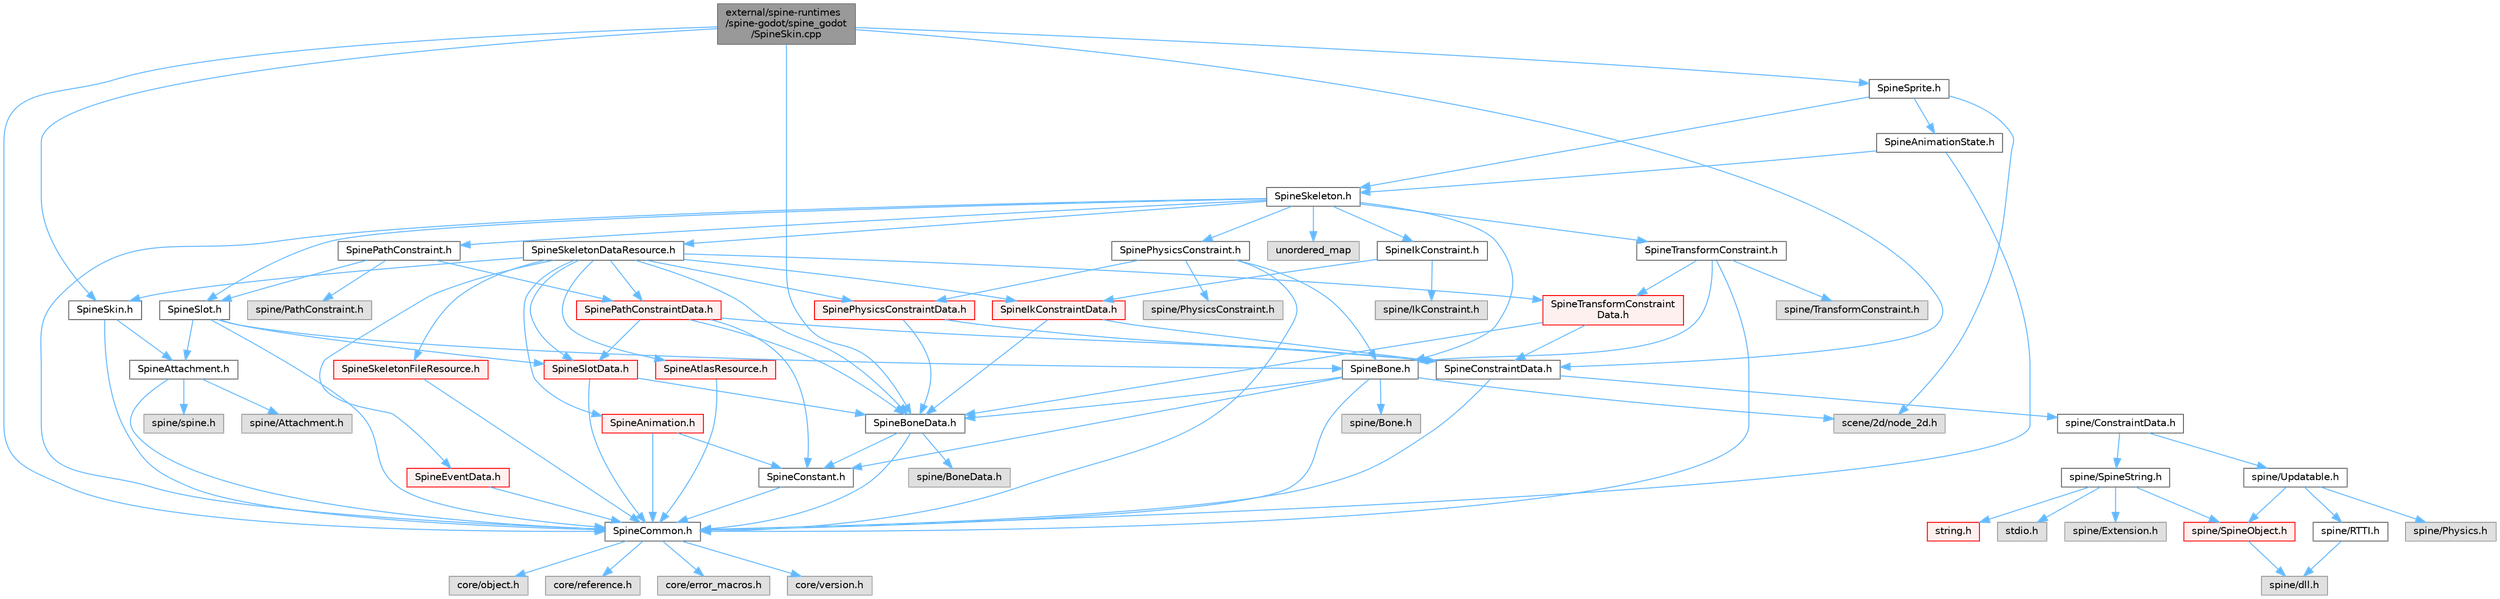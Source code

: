 digraph "external/spine-runtimes/spine-godot/spine_godot/SpineSkin.cpp"
{
 // LATEX_PDF_SIZE
  bgcolor="transparent";
  edge [fontname=Helvetica,fontsize=10,labelfontname=Helvetica,labelfontsize=10];
  node [fontname=Helvetica,fontsize=10,shape=box,height=0.2,width=0.4];
  Node1 [id="Node000001",label="external/spine-runtimes\l/spine-godot/spine_godot\l/SpineSkin.cpp",height=0.2,width=0.4,color="gray40", fillcolor="grey60", style="filled", fontcolor="black",tooltip=" "];
  Node1 -> Node2 [id="edge1_Node000001_Node000002",color="steelblue1",style="solid",tooltip=" "];
  Node2 [id="Node000002",label="SpineSkin.h",height=0.2,width=0.4,color="grey40", fillcolor="white", style="filled",URL="$_spine_skin_8h.html",tooltip=" "];
  Node2 -> Node3 [id="edge2_Node000002_Node000003",color="steelblue1",style="solid",tooltip=" "];
  Node3 [id="Node000003",label="SpineCommon.h",height=0.2,width=0.4,color="grey40", fillcolor="white", style="filled",URL="$_spine_common_8h.html",tooltip=" "];
  Node3 -> Node4 [id="edge3_Node000003_Node000004",color="steelblue1",style="solid",tooltip=" "];
  Node4 [id="Node000004",label="core/version.h",height=0.2,width=0.4,color="grey60", fillcolor="#E0E0E0", style="filled",tooltip=" "];
  Node3 -> Node5 [id="edge4_Node000003_Node000005",color="steelblue1",style="solid",tooltip=" "];
  Node5 [id="Node000005",label="core/object.h",height=0.2,width=0.4,color="grey60", fillcolor="#E0E0E0", style="filled",tooltip=" "];
  Node3 -> Node6 [id="edge5_Node000003_Node000006",color="steelblue1",style="solid",tooltip=" "];
  Node6 [id="Node000006",label="core/reference.h",height=0.2,width=0.4,color="grey60", fillcolor="#E0E0E0", style="filled",tooltip=" "];
  Node3 -> Node7 [id="edge6_Node000003_Node000007",color="steelblue1",style="solid",tooltip=" "];
  Node7 [id="Node000007",label="core/error_macros.h",height=0.2,width=0.4,color="grey60", fillcolor="#E0E0E0", style="filled",tooltip=" "];
  Node2 -> Node8 [id="edge7_Node000002_Node000008",color="steelblue1",style="solid",tooltip=" "];
  Node8 [id="Node000008",label="SpineAttachment.h",height=0.2,width=0.4,color="grey40", fillcolor="white", style="filled",URL="$_spine_attachment_8h.html",tooltip=" "];
  Node8 -> Node3 [id="edge8_Node000008_Node000003",color="steelblue1",style="solid",tooltip=" "];
  Node8 -> Node9 [id="edge9_Node000008_Node000009",color="steelblue1",style="solid",tooltip=" "];
  Node9 [id="Node000009",label="spine/Attachment.h",height=0.2,width=0.4,color="grey60", fillcolor="#E0E0E0", style="filled",tooltip=" "];
  Node8 -> Node10 [id="edge10_Node000008_Node000010",color="steelblue1",style="solid",tooltip=" "];
  Node10 [id="Node000010",label="spine/spine.h",height=0.2,width=0.4,color="grey60", fillcolor="#E0E0E0", style="filled",tooltip=" "];
  Node1 -> Node11 [id="edge11_Node000001_Node000011",color="steelblue1",style="solid",tooltip=" "];
  Node11 [id="Node000011",label="SpineBoneData.h",height=0.2,width=0.4,color="grey40", fillcolor="white", style="filled",URL="$_spine_bone_data_8h.html",tooltip=" "];
  Node11 -> Node3 [id="edge12_Node000011_Node000003",color="steelblue1",style="solid",tooltip=" "];
  Node11 -> Node12 [id="edge13_Node000011_Node000012",color="steelblue1",style="solid",tooltip=" "];
  Node12 [id="Node000012",label="SpineConstant.h",height=0.2,width=0.4,color="grey40", fillcolor="white", style="filled",URL="$_spine_constant_8h.html",tooltip=" "];
  Node12 -> Node3 [id="edge14_Node000012_Node000003",color="steelblue1",style="solid",tooltip=" "];
  Node11 -> Node13 [id="edge15_Node000011_Node000013",color="steelblue1",style="solid",tooltip=" "];
  Node13 [id="Node000013",label="spine/BoneData.h",height=0.2,width=0.4,color="grey60", fillcolor="#E0E0E0", style="filled",tooltip=" "];
  Node1 -> Node14 [id="edge16_Node000001_Node000014",color="steelblue1",style="solid",tooltip=" "];
  Node14 [id="Node000014",label="SpineConstraintData.h",height=0.2,width=0.4,color="grey40", fillcolor="white", style="filled",URL="$_spine_constraint_data_8h.html",tooltip=" "];
  Node14 -> Node3 [id="edge17_Node000014_Node000003",color="steelblue1",style="solid",tooltip=" "];
  Node14 -> Node15 [id="edge18_Node000014_Node000015",color="steelblue1",style="solid",tooltip=" "];
  Node15 [id="Node000015",label="spine/ConstraintData.h",height=0.2,width=0.4,color="grey40", fillcolor="white", style="filled",URL="$_constraint_data_8h.html",tooltip=" "];
  Node15 -> Node16 [id="edge19_Node000015_Node000016",color="steelblue1",style="solid",tooltip=" "];
  Node16 [id="Node000016",label="spine/Updatable.h",height=0.2,width=0.4,color="grey40", fillcolor="white", style="filled",URL="$_updatable_8h.html",tooltip=" "];
  Node16 -> Node17 [id="edge20_Node000016_Node000017",color="steelblue1",style="solid",tooltip=" "];
  Node17 [id="Node000017",label="spine/RTTI.h",height=0.2,width=0.4,color="grey40", fillcolor="white", style="filled",URL="$_r_t_t_i_8h.html",tooltip=" "];
  Node17 -> Node18 [id="edge21_Node000017_Node000018",color="steelblue1",style="solid",tooltip=" "];
  Node18 [id="Node000018",label="spine/dll.h",height=0.2,width=0.4,color="grey60", fillcolor="#E0E0E0", style="filled",tooltip=" "];
  Node16 -> Node19 [id="edge22_Node000016_Node000019",color="steelblue1",style="solid",tooltip=" "];
  Node19 [id="Node000019",label="spine/SpineObject.h",height=0.2,width=0.4,color="red", fillcolor="#FFF0F0", style="filled",URL="$_spine_object_8h.html",tooltip=" "];
  Node19 -> Node18 [id="edge23_Node000019_Node000018",color="steelblue1",style="solid",tooltip=" "];
  Node16 -> Node22 [id="edge24_Node000016_Node000022",color="steelblue1",style="solid",tooltip=" "];
  Node22 [id="Node000022",label="spine/Physics.h",height=0.2,width=0.4,color="grey60", fillcolor="#E0E0E0", style="filled",tooltip=" "];
  Node15 -> Node23 [id="edge25_Node000015_Node000023",color="steelblue1",style="solid",tooltip=" "];
  Node23 [id="Node000023",label="spine/SpineString.h",height=0.2,width=0.4,color="grey40", fillcolor="white", style="filled",URL="$_spine_string_8h.html",tooltip=" "];
  Node23 -> Node19 [id="edge26_Node000023_Node000019",color="steelblue1",style="solid",tooltip=" "];
  Node23 -> Node24 [id="edge27_Node000023_Node000024",color="steelblue1",style="solid",tooltip=" "];
  Node24 [id="Node000024",label="spine/Extension.h",height=0.2,width=0.4,color="grey60", fillcolor="#E0E0E0", style="filled",tooltip=" "];
  Node23 -> Node25 [id="edge28_Node000023_Node000025",color="steelblue1",style="solid",tooltip=" "];
  Node25 [id="Node000025",label="string.h",height=0.2,width=0.4,color="red", fillcolor="#FFF0F0", style="filled",URL="$string_8h.html",tooltip=" "];
  Node23 -> Node172 [id="edge29_Node000023_Node000172",color="steelblue1",style="solid",tooltip=" "];
  Node172 [id="Node000172",label="stdio.h",height=0.2,width=0.4,color="grey60", fillcolor="#E0E0E0", style="filled",tooltip=" "];
  Node1 -> Node3 [id="edge30_Node000001_Node000003",color="steelblue1",style="solid",tooltip=" "];
  Node1 -> Node173 [id="edge31_Node000001_Node000173",color="steelblue1",style="solid",tooltip=" "];
  Node173 [id="Node000173",label="SpineSprite.h",height=0.2,width=0.4,color="grey40", fillcolor="white", style="filled",URL="$_spine_sprite_8h.html",tooltip=" "];
  Node173 -> Node174 [id="edge32_Node000173_Node000174",color="steelblue1",style="solid",tooltip=" "];
  Node174 [id="Node000174",label="SpineSkeleton.h",height=0.2,width=0.4,color="grey40", fillcolor="white", style="filled",URL="$_spine_skeleton_8h.html",tooltip=" "];
  Node174 -> Node3 [id="edge33_Node000174_Node000003",color="steelblue1",style="solid",tooltip=" "];
  Node174 -> Node175 [id="edge34_Node000174_Node000175",color="steelblue1",style="solid",tooltip=" "];
  Node175 [id="Node000175",label="SpineSkeletonDataResource.h",height=0.2,width=0.4,color="grey40", fillcolor="white", style="filled",URL="$_spine_skeleton_data_resource_8h.html",tooltip=" "];
  Node175 -> Node176 [id="edge35_Node000175_Node000176",color="steelblue1",style="solid",tooltip=" "];
  Node176 [id="Node000176",label="SpineAnimation.h",height=0.2,width=0.4,color="red", fillcolor="#FFF0F0", style="filled",URL="$_spine_animation_8h.html",tooltip=" "];
  Node176 -> Node3 [id="edge36_Node000176_Node000003",color="steelblue1",style="solid",tooltip=" "];
  Node176 -> Node12 [id="edge37_Node000176_Node000012",color="steelblue1",style="solid",tooltip=" "];
  Node175 -> Node178 [id="edge38_Node000175_Node000178",color="steelblue1",style="solid",tooltip=" "];
  Node178 [id="Node000178",label="SpineAtlasResource.h",height=0.2,width=0.4,color="red", fillcolor="#FFF0F0", style="filled",URL="$_spine_atlas_resource_8h.html",tooltip=" "];
  Node178 -> Node3 [id="edge39_Node000178_Node000003",color="steelblue1",style="solid",tooltip=" "];
  Node175 -> Node11 [id="edge40_Node000175_Node000011",color="steelblue1",style="solid",tooltip=" "];
  Node175 -> Node183 [id="edge41_Node000175_Node000183",color="steelblue1",style="solid",tooltip=" "];
  Node183 [id="Node000183",label="SpineEventData.h",height=0.2,width=0.4,color="red", fillcolor="#FFF0F0", style="filled",URL="$_spine_event_data_8h.html",tooltip=" "];
  Node183 -> Node3 [id="edge42_Node000183_Node000003",color="steelblue1",style="solid",tooltip=" "];
  Node175 -> Node185 [id="edge43_Node000175_Node000185",color="steelblue1",style="solid",tooltip=" "];
  Node185 [id="Node000185",label="SpineIkConstraintData.h",height=0.2,width=0.4,color="red", fillcolor="#FFF0F0", style="filled",URL="$_spine_ik_constraint_data_8h.html",tooltip=" "];
  Node185 -> Node14 [id="edge44_Node000185_Node000014",color="steelblue1",style="solid",tooltip=" "];
  Node185 -> Node11 [id="edge45_Node000185_Node000011",color="steelblue1",style="solid",tooltip=" "];
  Node175 -> Node187 [id="edge46_Node000175_Node000187",color="steelblue1",style="solid",tooltip=" "];
  Node187 [id="Node000187",label="SpinePathConstraintData.h",height=0.2,width=0.4,color="red", fillcolor="#FFF0F0", style="filled",URL="$_spine_path_constraint_data_8h.html",tooltip=" "];
  Node187 -> Node14 [id="edge47_Node000187_Node000014",color="steelblue1",style="solid",tooltip=" "];
  Node187 -> Node12 [id="edge48_Node000187_Node000012",color="steelblue1",style="solid",tooltip=" "];
  Node187 -> Node11 [id="edge49_Node000187_Node000011",color="steelblue1",style="solid",tooltip=" "];
  Node187 -> Node188 [id="edge50_Node000187_Node000188",color="steelblue1",style="solid",tooltip=" "];
  Node188 [id="Node000188",label="SpineSlotData.h",height=0.2,width=0.4,color="red", fillcolor="#FFF0F0", style="filled",URL="$_spine_slot_data_8h.html",tooltip=" "];
  Node188 -> Node3 [id="edge51_Node000188_Node000003",color="steelblue1",style="solid",tooltip=" "];
  Node188 -> Node11 [id="edge52_Node000188_Node000011",color="steelblue1",style="solid",tooltip=" "];
  Node175 -> Node191 [id="edge53_Node000175_Node000191",color="steelblue1",style="solid",tooltip=" "];
  Node191 [id="Node000191",label="SpinePhysicsConstraintData.h",height=0.2,width=0.4,color="red", fillcolor="#FFF0F0", style="filled",URL="$_spine_physics_constraint_data_8h.html",tooltip=" "];
  Node191 -> Node14 [id="edge54_Node000191_Node000014",color="steelblue1",style="solid",tooltip=" "];
  Node191 -> Node11 [id="edge55_Node000191_Node000011",color="steelblue1",style="solid",tooltip=" "];
  Node175 -> Node193 [id="edge56_Node000175_Node000193",color="steelblue1",style="solid",tooltip=" "];
  Node193 [id="Node000193",label="SpineSkeletonFileResource.h",height=0.2,width=0.4,color="red", fillcolor="#FFF0F0", style="filled",URL="$_spine_skeleton_file_resource_8h.html",tooltip=" "];
  Node193 -> Node3 [id="edge57_Node000193_Node000003",color="steelblue1",style="solid",tooltip=" "];
  Node175 -> Node2 [id="edge58_Node000175_Node000002",color="steelblue1",style="solid",tooltip=" "];
  Node175 -> Node188 [id="edge59_Node000175_Node000188",color="steelblue1",style="solid",tooltip=" "];
  Node175 -> Node196 [id="edge60_Node000175_Node000196",color="steelblue1",style="solid",tooltip=" "];
  Node196 [id="Node000196",label="SpineTransformConstraint\lData.h",height=0.2,width=0.4,color="red", fillcolor="#FFF0F0", style="filled",URL="$_spine_transform_constraint_data_8h.html",tooltip=" "];
  Node196 -> Node14 [id="edge61_Node000196_Node000014",color="steelblue1",style="solid",tooltip=" "];
  Node196 -> Node11 [id="edge62_Node000196_Node000011",color="steelblue1",style="solid",tooltip=" "];
  Node174 -> Node198 [id="edge63_Node000174_Node000198",color="steelblue1",style="solid",tooltip=" "];
  Node198 [id="Node000198",label="SpineBone.h",height=0.2,width=0.4,color="grey40", fillcolor="white", style="filled",URL="$_spine_bone_8h.html",tooltip=" "];
  Node198 -> Node3 [id="edge64_Node000198_Node000003",color="steelblue1",style="solid",tooltip=" "];
  Node198 -> Node11 [id="edge65_Node000198_Node000011",color="steelblue1",style="solid",tooltip=" "];
  Node198 -> Node12 [id="edge66_Node000198_Node000012",color="steelblue1",style="solid",tooltip=" "];
  Node198 -> Node199 [id="edge67_Node000198_Node000199",color="steelblue1",style="solid",tooltip=" "];
  Node199 [id="Node000199",label="scene/2d/node_2d.h",height=0.2,width=0.4,color="grey60", fillcolor="#E0E0E0", style="filled",tooltip=" "];
  Node198 -> Node200 [id="edge68_Node000198_Node000200",color="steelblue1",style="solid",tooltip=" "];
  Node200 [id="Node000200",label="spine/Bone.h",height=0.2,width=0.4,color="grey60", fillcolor="#E0E0E0", style="filled",tooltip=" "];
  Node174 -> Node201 [id="edge69_Node000174_Node000201",color="steelblue1",style="solid",tooltip=" "];
  Node201 [id="Node000201",label="SpineSlot.h",height=0.2,width=0.4,color="grey40", fillcolor="white", style="filled",URL="$_spine_slot_8h.html",tooltip=" "];
  Node201 -> Node3 [id="edge70_Node000201_Node000003",color="steelblue1",style="solid",tooltip=" "];
  Node201 -> Node188 [id="edge71_Node000201_Node000188",color="steelblue1",style="solid",tooltip=" "];
  Node201 -> Node8 [id="edge72_Node000201_Node000008",color="steelblue1",style="solid",tooltip=" "];
  Node201 -> Node198 [id="edge73_Node000201_Node000198",color="steelblue1",style="solid",tooltip=" "];
  Node174 -> Node202 [id="edge74_Node000174_Node000202",color="steelblue1",style="solid",tooltip=" "];
  Node202 [id="Node000202",label="SpineIkConstraint.h",height=0.2,width=0.4,color="grey40", fillcolor="white", style="filled",URL="$_spine_ik_constraint_8h.html",tooltip=" "];
  Node202 -> Node185 [id="edge75_Node000202_Node000185",color="steelblue1",style="solid",tooltip=" "];
  Node202 -> Node203 [id="edge76_Node000202_Node000203",color="steelblue1",style="solid",tooltip=" "];
  Node203 [id="Node000203",label="spine/IkConstraint.h",height=0.2,width=0.4,color="grey60", fillcolor="#E0E0E0", style="filled",tooltip=" "];
  Node174 -> Node204 [id="edge77_Node000174_Node000204",color="steelblue1",style="solid",tooltip=" "];
  Node204 [id="Node000204",label="SpineTransformConstraint.h",height=0.2,width=0.4,color="grey40", fillcolor="white", style="filled",URL="$_spine_transform_constraint_8h.html",tooltip=" "];
  Node204 -> Node3 [id="edge78_Node000204_Node000003",color="steelblue1",style="solid",tooltip=" "];
  Node204 -> Node196 [id="edge79_Node000204_Node000196",color="steelblue1",style="solid",tooltip=" "];
  Node204 -> Node198 [id="edge80_Node000204_Node000198",color="steelblue1",style="solid",tooltip=" "];
  Node204 -> Node205 [id="edge81_Node000204_Node000205",color="steelblue1",style="solid",tooltip=" "];
  Node205 [id="Node000205",label="spine/TransformConstraint.h",height=0.2,width=0.4,color="grey60", fillcolor="#E0E0E0", style="filled",tooltip=" "];
  Node174 -> Node206 [id="edge82_Node000174_Node000206",color="steelblue1",style="solid",tooltip=" "];
  Node206 [id="Node000206",label="SpinePathConstraint.h",height=0.2,width=0.4,color="grey40", fillcolor="white", style="filled",URL="$_spine_path_constraint_8h.html",tooltip=" "];
  Node206 -> Node187 [id="edge83_Node000206_Node000187",color="steelblue1",style="solid",tooltip=" "];
  Node206 -> Node201 [id="edge84_Node000206_Node000201",color="steelblue1",style="solid",tooltip=" "];
  Node206 -> Node207 [id="edge85_Node000206_Node000207",color="steelblue1",style="solid",tooltip=" "];
  Node207 [id="Node000207",label="spine/PathConstraint.h",height=0.2,width=0.4,color="grey60", fillcolor="#E0E0E0", style="filled",tooltip=" "];
  Node174 -> Node208 [id="edge86_Node000174_Node000208",color="steelblue1",style="solid",tooltip=" "];
  Node208 [id="Node000208",label="SpinePhysicsConstraint.h",height=0.2,width=0.4,color="grey40", fillcolor="white", style="filled",URL="$_spine_physics_constraint_8h.html",tooltip=" "];
  Node208 -> Node3 [id="edge87_Node000208_Node000003",color="steelblue1",style="solid",tooltip=" "];
  Node208 -> Node191 [id="edge88_Node000208_Node000191",color="steelblue1",style="solid",tooltip=" "];
  Node208 -> Node198 [id="edge89_Node000208_Node000198",color="steelblue1",style="solid",tooltip=" "];
  Node208 -> Node209 [id="edge90_Node000208_Node000209",color="steelblue1",style="solid",tooltip=" "];
  Node209 [id="Node000209",label="spine/PhysicsConstraint.h",height=0.2,width=0.4,color="grey60", fillcolor="#E0E0E0", style="filled",tooltip=" "];
  Node174 -> Node210 [id="edge91_Node000174_Node000210",color="steelblue1",style="solid",tooltip=" "];
  Node210 [id="Node000210",label="unordered_map",height=0.2,width=0.4,color="grey60", fillcolor="#E0E0E0", style="filled",tooltip=" "];
  Node173 -> Node211 [id="edge92_Node000173_Node000211",color="steelblue1",style="solid",tooltip=" "];
  Node211 [id="Node000211",label="SpineAnimationState.h",height=0.2,width=0.4,color="grey40", fillcolor="white", style="filled",URL="$_spine_animation_state_8h.html",tooltip=" "];
  Node211 -> Node3 [id="edge93_Node000211_Node000003",color="steelblue1",style="solid",tooltip=" "];
  Node211 -> Node174 [id="edge94_Node000211_Node000174",color="steelblue1",style="solid",tooltip=" "];
  Node173 -> Node199 [id="edge95_Node000173_Node000199",color="steelblue1",style="solid",tooltip=" "];
}
